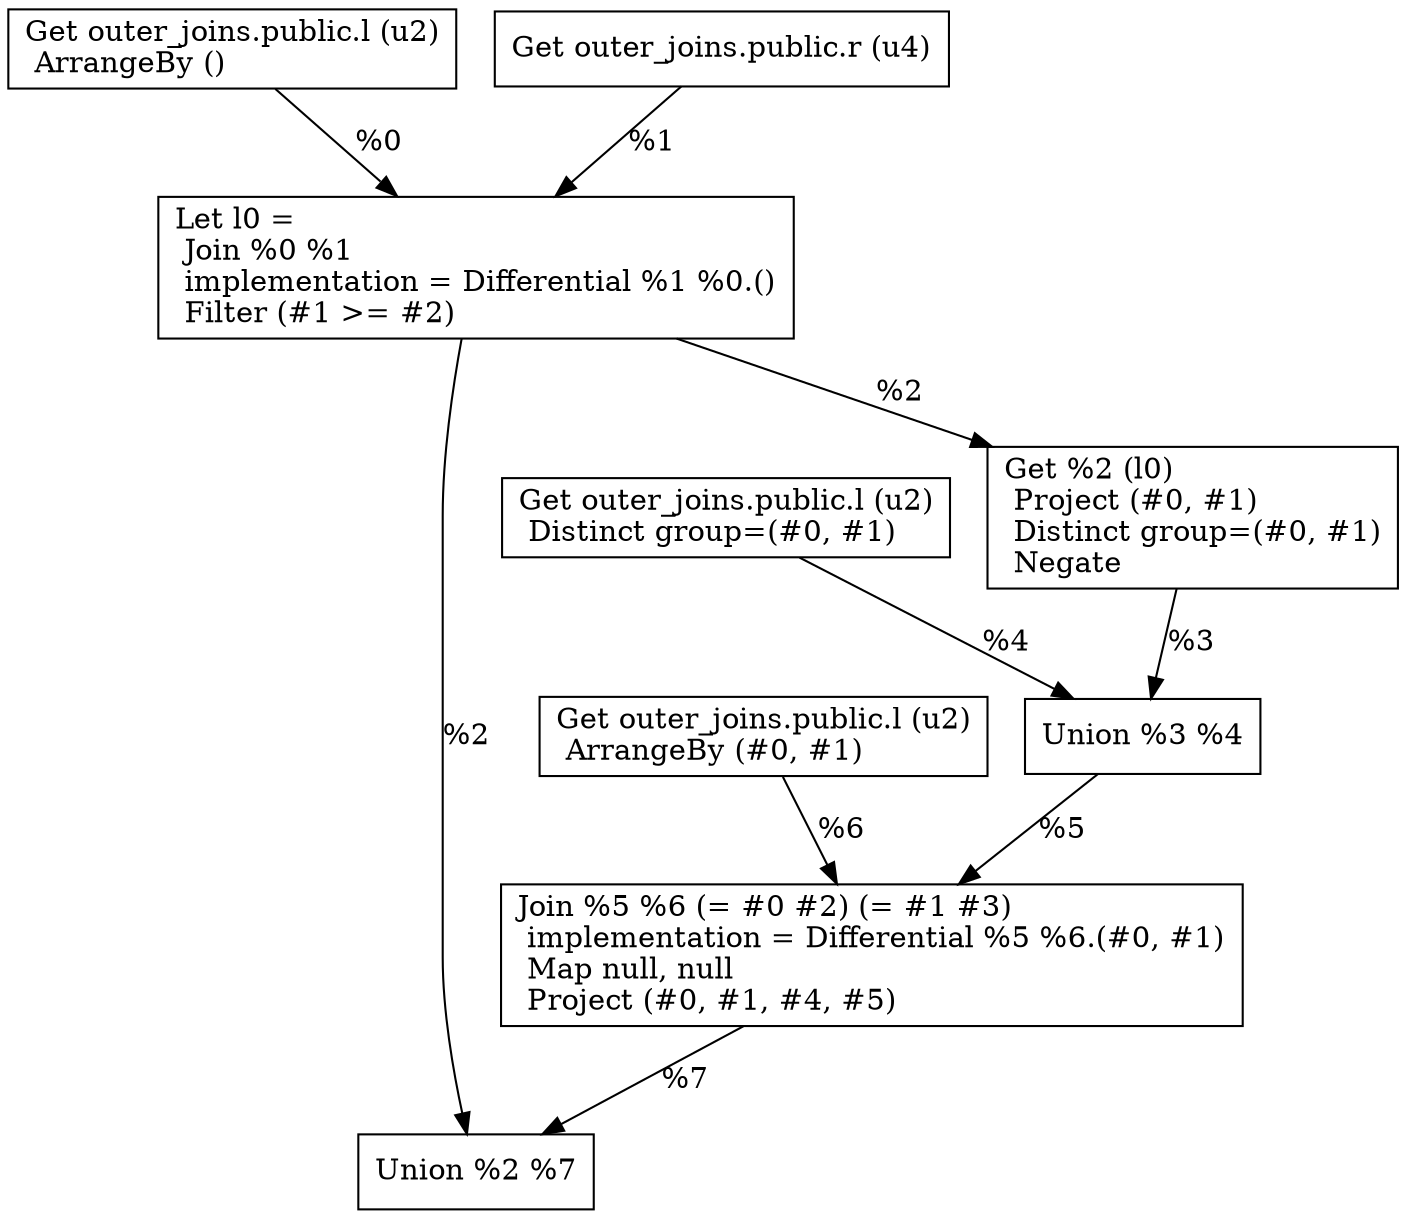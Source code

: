 digraph G {
    node0 [shape = record, label=" Get outer_joins.public.l (u2)\l ArrangeBy ()\l"]
    node1 [shape = record, label=" Get outer_joins.public.r (u4)\l"]
    node2 [shape = record, label="Let l0 =\l Join %0 %1\l  implementation = Differential %1 %0.()\l Filter (#1 \>= #2)\l"]
    node3 [shape = record, label=" Get %2 (l0)\l Project (#0, #1)\l Distinct group=(#0, #1)\l Negate\l"]
    node4 [shape = record, label=" Get outer_joins.public.l (u2)\l Distinct group=(#0, #1)\l"]
    node5 [shape = record, label=" Union %3 %4\l"]
    node6 [shape = record, label=" Get outer_joins.public.l (u2)\l ArrangeBy (#0, #1)\l"]
    node7 [shape = record, label=" Join %5 %6 (= #0 #2) (= #1 #3)\l  implementation = Differential %5 %6.(#0, #1)\l Map null, null\l Project (#0, #1, #4, #5)\l"]
    node8 [shape = record, label=" Union %2 %7\l"]
    node2 -> node8 [label = "%2\l"]
    node2 -> node3 [label = "%2\l"]
    node0 -> node2 [label = "%0\l"]
    node1 -> node2 [label = "%1\l"]
    node4 -> node5 [label = "%4\l"]
    node3 -> node5 [label = "%3\l"]
    node7 -> node8 [label = "%7\l"]
    node5 -> node7 [label = "%5\l"]
    node6 -> node7 [label = "%6\l"]
}
